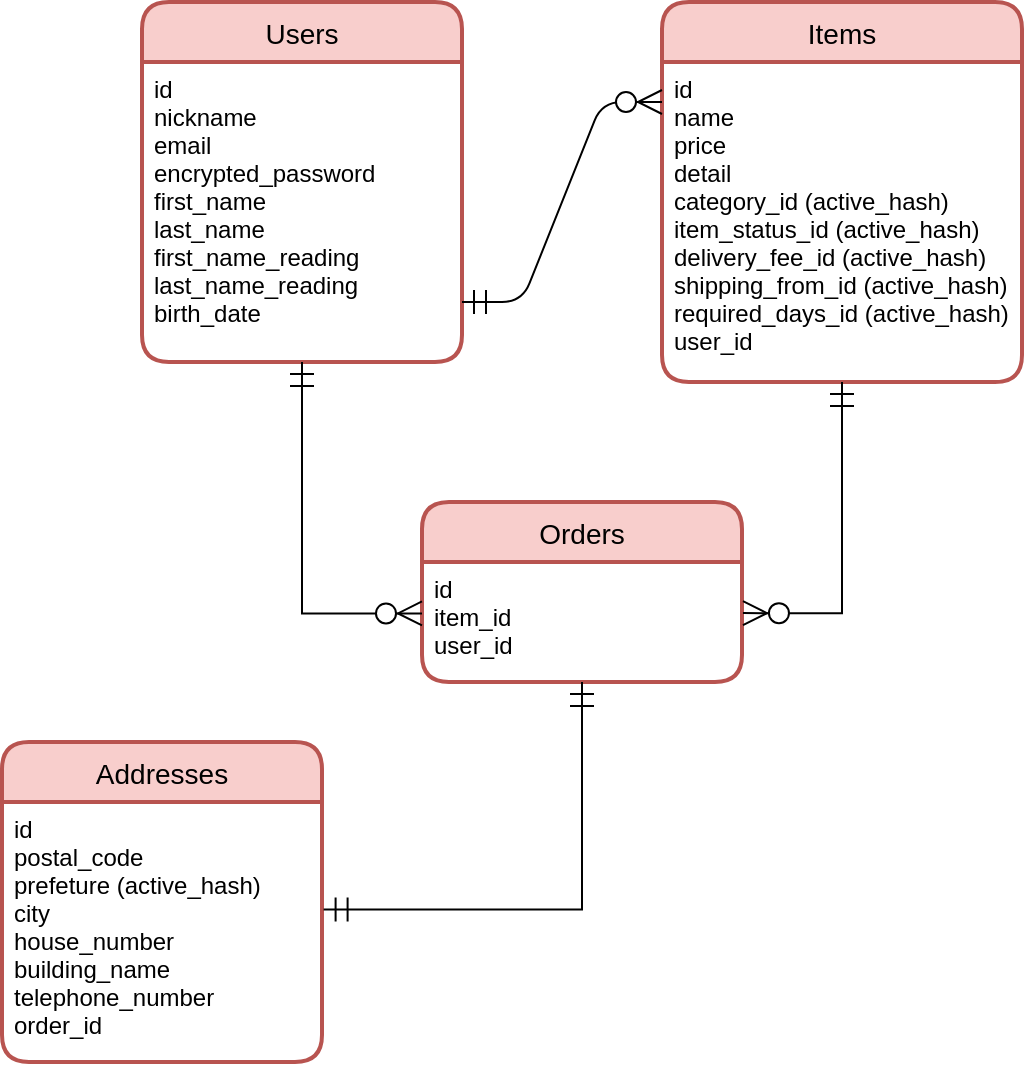 <mxfile version="13.6.5">
    <diagram id="AB5vR1WVQ1WtOzkOee9n" name="ページ1">
        <mxGraphModel dx="910" dy="405" grid="1" gridSize="10" guides="1" tooltips="1" connect="1" arrows="1" fold="1" page="1" pageScale="1" pageWidth="827" pageHeight="1169" math="0" shadow="0">
            <root>
                <mxCell id="0"/>
                <mxCell id="1" parent="0"/>
                <mxCell id="2" value="Users" style="swimlane;childLayout=stackLayout;horizontal=1;startSize=30;horizontalStack=0;rounded=1;fontSize=14;fontStyle=0;strokeWidth=2;resizeParent=0;resizeLast=1;shadow=0;dashed=0;align=center;fillColor=#f8cecc;strokeColor=#b85450;fontFamily=Helvetica;" parent="1" vertex="1">
                    <mxGeometry x="160" y="150" width="160" height="180" as="geometry"/>
                </mxCell>
                <mxCell id="3" value="id&#10;nickname&#10;email&#10;encrypted_password&#10;first_name&#10;last_name&#10;first_name_reading&#10;last_name_reading&#10;birth_date&#10;" style="align=left;strokeColor=none;fillColor=none;spacingLeft=4;fontSize=12;verticalAlign=top;resizable=0;rotatable=0;part=1;" parent="2" vertex="1">
                    <mxGeometry y="30" width="160" height="150" as="geometry"/>
                </mxCell>
                <mxCell id="5" value="Items" style="swimlane;childLayout=stackLayout;horizontal=1;startSize=30;horizontalStack=0;rounded=1;fontSize=14;fontStyle=0;strokeWidth=2;resizeParent=0;resizeLast=1;shadow=0;dashed=0;align=center;fillColor=#f8cecc;strokeColor=#b85450;fontFamily=Helvetica;" parent="1" vertex="1">
                    <mxGeometry x="420" y="150" width="180" height="190" as="geometry">
                        <mxRectangle x="420" y="150" width="70" height="30" as="alternateBounds"/>
                    </mxGeometry>
                </mxCell>
                <mxCell id="6" value="id&#10;name&#10;price&#10;detail&#10;category_id (active_hash)&#10;item_status_id (active_hash)&#10;delivery_fee_id (active_hash)&#10;shipping_from_id (active_hash)&#10;required_days_id (active_hash)&#10;user_id&#10;" style="align=left;strokeColor=none;fillColor=none;spacingLeft=4;fontSize=12;verticalAlign=top;resizable=0;rotatable=0;part=1;" parent="5" vertex="1">
                    <mxGeometry y="30" width="180" height="160" as="geometry"/>
                </mxCell>
                <mxCell id="8" value="" style="edgeStyle=entityRelationEdgeStyle;fontSize=12;html=1;endArrow=ERzeroToMany;endFill=1;startArrow=ERmandOne;startFill=0;endSize=10;startSize=10;" parent="1" edge="1">
                    <mxGeometry width="100" height="100" relative="1" as="geometry">
                        <mxPoint x="320" y="300" as="sourcePoint"/>
                        <mxPoint x="420" y="200" as="targetPoint"/>
                    </mxGeometry>
                </mxCell>
                <mxCell id="13" value="Orders" style="swimlane;childLayout=stackLayout;horizontal=1;startSize=30;horizontalStack=0;rounded=1;fontSize=14;fontStyle=0;strokeWidth=2;resizeParent=0;resizeLast=1;shadow=0;dashed=0;align=center;fillColor=#f8cecc;strokeColor=#b85450;fontFamily=Helvetica;" parent="1" vertex="1">
                    <mxGeometry x="300" y="400" width="160" height="90" as="geometry"/>
                </mxCell>
                <mxCell id="14" value="id&#10;item_id&#10;user_id" style="align=left;strokeColor=none;fillColor=none;spacingLeft=4;fontSize=12;verticalAlign=top;resizable=0;rotatable=0;part=1;" parent="13" vertex="1">
                    <mxGeometry y="30" width="160" height="60" as="geometry"/>
                </mxCell>
                <mxCell id="19" style="edgeStyle=orthogonalEdgeStyle;rounded=0;orthogonalLoop=1;jettySize=auto;html=1;exitX=0.5;exitY=1;exitDx=0;exitDy=0;entryX=0;entryY=0.429;entryDx=0;entryDy=0;entryPerimeter=0;startSize=10;fontFamily=Helvetica;fontSize=14;endArrow=ERzeroToMany;endFill=1;endSize=10;startArrow=ERmandOne;startFill=0;" parent="1" source="3" target="14" edge="1">
                    <mxGeometry relative="1" as="geometry"/>
                </mxCell>
                <mxCell id="21" style="edgeStyle=orthogonalEdgeStyle;rounded=0;orthogonalLoop=1;jettySize=auto;html=1;exitX=0.5;exitY=1;exitDx=0;exitDy=0;startSize=10;endArrow=ERzeroToMany;endFill=1;fontFamily=Helvetica;fontSize=14;entryX=1.003;entryY=0.426;entryDx=0;entryDy=0;entryPerimeter=0;startArrow=ERmandOne;startFill=0;endSize=10;" parent="1" source="6" target="14" edge="1">
                    <mxGeometry relative="1" as="geometry">
                        <mxPoint x="480" y="500" as="targetPoint"/>
                    </mxGeometry>
                </mxCell>
                <mxCell id="22" value="Addresses" style="swimlane;childLayout=stackLayout;horizontal=1;startSize=30;horizontalStack=0;rounded=1;fontSize=14;fontStyle=0;strokeWidth=2;resizeParent=0;resizeLast=1;shadow=0;dashed=0;align=center;fillColor=#f8cecc;strokeColor=#b85450;fontFamily=Helvetica;" vertex="1" parent="1">
                    <mxGeometry x="90" y="520" width="160" height="160" as="geometry"/>
                </mxCell>
                <mxCell id="23" value="id&#10;postal_code&#10;prefeture (active_hash)&#10;city&#10;house_number&#10;building_name&#10;telephone_number&#10;order_id" style="align=left;strokeColor=none;fillColor=none;spacingLeft=4;fontSize=12;verticalAlign=top;resizable=0;rotatable=0;part=1;" vertex="1" parent="22">
                    <mxGeometry y="30" width="160" height="130" as="geometry"/>
                </mxCell>
                <mxCell id="24" style="edgeStyle=orthogonalEdgeStyle;rounded=0;orthogonalLoop=1;jettySize=auto;html=1;exitX=0.5;exitY=1;exitDx=0;exitDy=0;entryX=1.005;entryY=0.413;entryDx=0;entryDy=0;entryPerimeter=0;endArrow=ERmandOne;endFill=0;startArrow=ERmandOne;startFill=0;endSize=10;startSize=10;" edge="1" parent="1" source="14" target="23">
                    <mxGeometry relative="1" as="geometry"/>
                </mxCell>
            </root>
        </mxGraphModel>
    </diagram>
</mxfile>
